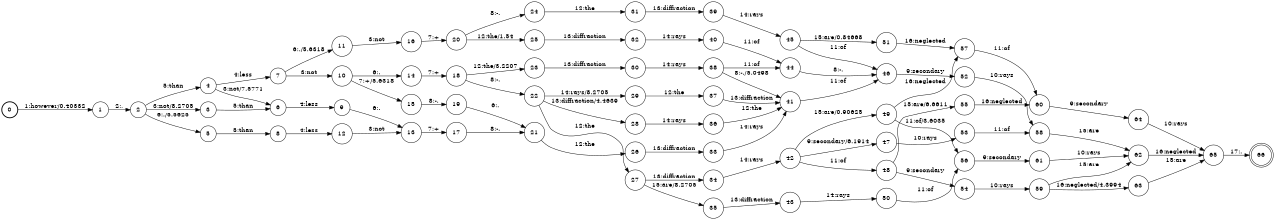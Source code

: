 digraph FST {
rankdir = LR;
size = "8.5,11";
label = "";
center = 1;
orientation = Portrait;
ranksep = "0.4";
nodesep = "0.25";
0 [label = "0", shape = circle, style = bold, fontsize = 14]
	0 -> 1 [label = "1:however/0.40332", fontsize = 14];
1 [label = "1", shape = circle, style = solid, fontsize = 14]
	1 -> 2 [label = "2:,", fontsize = 14];
2 [label = "2", shape = circle, style = solid, fontsize = 14]
	2 -> 3 [label = "3:not/8.2705", fontsize = 14];
	2 -> 4 [label = "5:than", fontsize = 14];
	2 -> 5 [label = "6:./5.5625", fontsize = 14];
3 [label = "3", shape = circle, style = solid, fontsize = 14]
	3 -> 6 [label = "5:than", fontsize = 14];
4 [label = "4", shape = circle, style = solid, fontsize = 14]
	4 -> 6 [label = "3:not/7.5771", fontsize = 14];
	4 -> 7 [label = "4:less", fontsize = 14];
5 [label = "5", shape = circle, style = solid, fontsize = 14]
	5 -> 8 [label = "5:than", fontsize = 14];
6 [label = "6", shape = circle, style = solid, fontsize = 14]
	6 -> 9 [label = "4:less", fontsize = 14];
7 [label = "7", shape = circle, style = solid, fontsize = 14]
	7 -> 10 [label = "3:not", fontsize = 14];
	7 -> 11 [label = "6:./5.6318", fontsize = 14];
8 [label = "8", shape = circle, style = solid, fontsize = 14]
	8 -> 12 [label = "4:less", fontsize = 14];
9 [label = "9", shape = circle, style = solid, fontsize = 14]
	9 -> 13 [label = "6:.", fontsize = 14];
10 [label = "10", shape = circle, style = solid, fontsize = 14]
	10 -> 14 [label = "6:.", fontsize = 14];
	10 -> 15 [label = "7:+/5.6318", fontsize = 14];
11 [label = "11", shape = circle, style = solid, fontsize = 14]
	11 -> 16 [label = "3:not", fontsize = 14];
12 [label = "12", shape = circle, style = solid, fontsize = 14]
	12 -> 13 [label = "3:not", fontsize = 14];
13 [label = "13", shape = circle, style = solid, fontsize = 14]
	13 -> 17 [label = "7:+", fontsize = 14];
14 [label = "14", shape = circle, style = solid, fontsize = 14]
	14 -> 18 [label = "7:+", fontsize = 14];
15 [label = "15", shape = circle, style = solid, fontsize = 14]
	15 -> 19 [label = "8:-.", fontsize = 14];
16 [label = "16", shape = circle, style = solid, fontsize = 14]
	16 -> 20 [label = "7:+", fontsize = 14];
17 [label = "17", shape = circle, style = solid, fontsize = 14]
	17 -> 21 [label = "8:-.", fontsize = 14];
18 [label = "18", shape = circle, style = solid, fontsize = 14]
	18 -> 22 [label = "8:-.", fontsize = 14];
	18 -> 23 [label = "12:the/3.2207", fontsize = 14];
19 [label = "19", shape = circle, style = solid, fontsize = 14]
	19 -> 21 [label = "6:.", fontsize = 14];
20 [label = "20", shape = circle, style = solid, fontsize = 14]
	20 -> 24 [label = "8:-.", fontsize = 14];
	20 -> 25 [label = "12:the/1.54", fontsize = 14];
21 [label = "21", shape = circle, style = solid, fontsize = 14]
	21 -> 26 [label = "12:the", fontsize = 14];
22 [label = "22", shape = circle, style = solid, fontsize = 14]
	22 -> 27 [label = "12:the", fontsize = 14];
	22 -> 28 [label = "13:diffraction/4.4639", fontsize = 14];
	22 -> 29 [label = "14:rays/8.2705", fontsize = 14];
23 [label = "23", shape = circle, style = solid, fontsize = 14]
	23 -> 30 [label = "13:diffraction", fontsize = 14];
24 [label = "24", shape = circle, style = solid, fontsize = 14]
	24 -> 31 [label = "12:the", fontsize = 14];
25 [label = "25", shape = circle, style = solid, fontsize = 14]
	25 -> 32 [label = "13:diffraction", fontsize = 14];
26 [label = "26", shape = circle, style = solid, fontsize = 14]
	26 -> 33 [label = "13:diffraction", fontsize = 14];
27 [label = "27", shape = circle, style = solid, fontsize = 14]
	27 -> 34 [label = "13:diffraction", fontsize = 14];
	27 -> 35 [label = "15:are/8.2705", fontsize = 14];
28 [label = "28", shape = circle, style = solid, fontsize = 14]
	28 -> 36 [label = "14:rays", fontsize = 14];
29 [label = "29", shape = circle, style = solid, fontsize = 14]
	29 -> 37 [label = "12:the", fontsize = 14];
30 [label = "30", shape = circle, style = solid, fontsize = 14]
	30 -> 38 [label = "14:rays", fontsize = 14];
31 [label = "31", shape = circle, style = solid, fontsize = 14]
	31 -> 39 [label = "13:diffraction", fontsize = 14];
32 [label = "32", shape = circle, style = solid, fontsize = 14]
	32 -> 40 [label = "14:rays", fontsize = 14];
33 [label = "33", shape = circle, style = solid, fontsize = 14]
	33 -> 41 [label = "14:rays", fontsize = 14];
34 [label = "34", shape = circle, style = solid, fontsize = 14]
	34 -> 42 [label = "14:rays", fontsize = 14];
35 [label = "35", shape = circle, style = solid, fontsize = 14]
	35 -> 43 [label = "13:diffraction", fontsize = 14];
36 [label = "36", shape = circle, style = solid, fontsize = 14]
	36 -> 41 [label = "12:the", fontsize = 14];
37 [label = "37", shape = circle, style = solid, fontsize = 14]
	37 -> 41 [label = "13:diffraction", fontsize = 14];
38 [label = "38", shape = circle, style = solid, fontsize = 14]
	38 -> 41 [label = "8:-./5.0498", fontsize = 14];
	38 -> 44 [label = "11:of", fontsize = 14];
39 [label = "39", shape = circle, style = solid, fontsize = 14]
	39 -> 45 [label = "14:rays", fontsize = 14];
40 [label = "40", shape = circle, style = solid, fontsize = 14]
	40 -> 44 [label = "11:of", fontsize = 14];
41 [label = "41", shape = circle, style = solid, fontsize = 14]
	41 -> 46 [label = "11:of", fontsize = 14];
42 [label = "42", shape = circle, style = solid, fontsize = 14]
	42 -> 47 [label = "9:secondary/6.1914", fontsize = 14];
	42 -> 48 [label = "11:of", fontsize = 14];
	42 -> 49 [label = "15:are/0.90625", fontsize = 14];
43 [label = "43", shape = circle, style = solid, fontsize = 14]
	43 -> 50 [label = "14:rays", fontsize = 14];
44 [label = "44", shape = circle, style = solid, fontsize = 14]
	44 -> 46 [label = "8:-.", fontsize = 14];
45 [label = "45", shape = circle, style = solid, fontsize = 14]
	45 -> 46 [label = "11:of", fontsize = 14];
	45 -> 51 [label = "15:are/0.84668", fontsize = 14];
46 [label = "46", shape = circle, style = solid, fontsize = 14]
	46 -> 52 [label = "9:secondary", fontsize = 14];
47 [label = "47", shape = circle, style = solid, fontsize = 14]
	47 -> 53 [label = "10:rays", fontsize = 14];
48 [label = "48", shape = circle, style = solid, fontsize = 14]
	48 -> 54 [label = "9:secondary", fontsize = 14];
	48 -> 55 [label = "15:are/6.6611", fontsize = 14];
49 [label = "49", shape = circle, style = solid, fontsize = 14]
	49 -> 56 [label = "11:of/3.6035", fontsize = 14];
	49 -> 57 [label = "16:neglected", fontsize = 14];
50 [label = "50", shape = circle, style = solid, fontsize = 14]
	50 -> 56 [label = "11:of", fontsize = 14];
51 [label = "51", shape = circle, style = solid, fontsize = 14]
	51 -> 57 [label = "16:neglected", fontsize = 14];
52 [label = "52", shape = circle, style = solid, fontsize = 14]
	52 -> 58 [label = "10:rays", fontsize = 14];
53 [label = "53", shape = circle, style = solid, fontsize = 14]
	53 -> 58 [label = "11:of", fontsize = 14];
54 [label = "54", shape = circle, style = solid, fontsize = 14]
	54 -> 59 [label = "10:rays", fontsize = 14];
55 [label = "55", shape = circle, style = solid, fontsize = 14]
	55 -> 60 [label = "16:neglected", fontsize = 14];
56 [label = "56", shape = circle, style = solid, fontsize = 14]
	56 -> 61 [label = "9:secondary", fontsize = 14];
57 [label = "57", shape = circle, style = solid, fontsize = 14]
	57 -> 60 [label = "11:of", fontsize = 14];
58 [label = "58", shape = circle, style = solid, fontsize = 14]
	58 -> 62 [label = "15:are", fontsize = 14];
59 [label = "59", shape = circle, style = solid, fontsize = 14]
	59 -> 62 [label = "15:are", fontsize = 14];
	59 -> 63 [label = "16:neglected/4.3994", fontsize = 14];
60 [label = "60", shape = circle, style = solid, fontsize = 14]
	60 -> 64 [label = "9:secondary", fontsize = 14];
61 [label = "61", shape = circle, style = solid, fontsize = 14]
	61 -> 62 [label = "10:rays", fontsize = 14];
62 [label = "62", shape = circle, style = solid, fontsize = 14]
	62 -> 65 [label = "16:neglected", fontsize = 14];
63 [label = "63", shape = circle, style = solid, fontsize = 14]
	63 -> 65 [label = "15:are", fontsize = 14];
64 [label = "64", shape = circle, style = solid, fontsize = 14]
	64 -> 65 [label = "10:rays", fontsize = 14];
65 [label = "65", shape = circle, style = solid, fontsize = 14]
	65 -> 66 [label = "17:.", fontsize = 14];
66 [label = "66", shape = doublecircle, style = solid, fontsize = 14]
}
